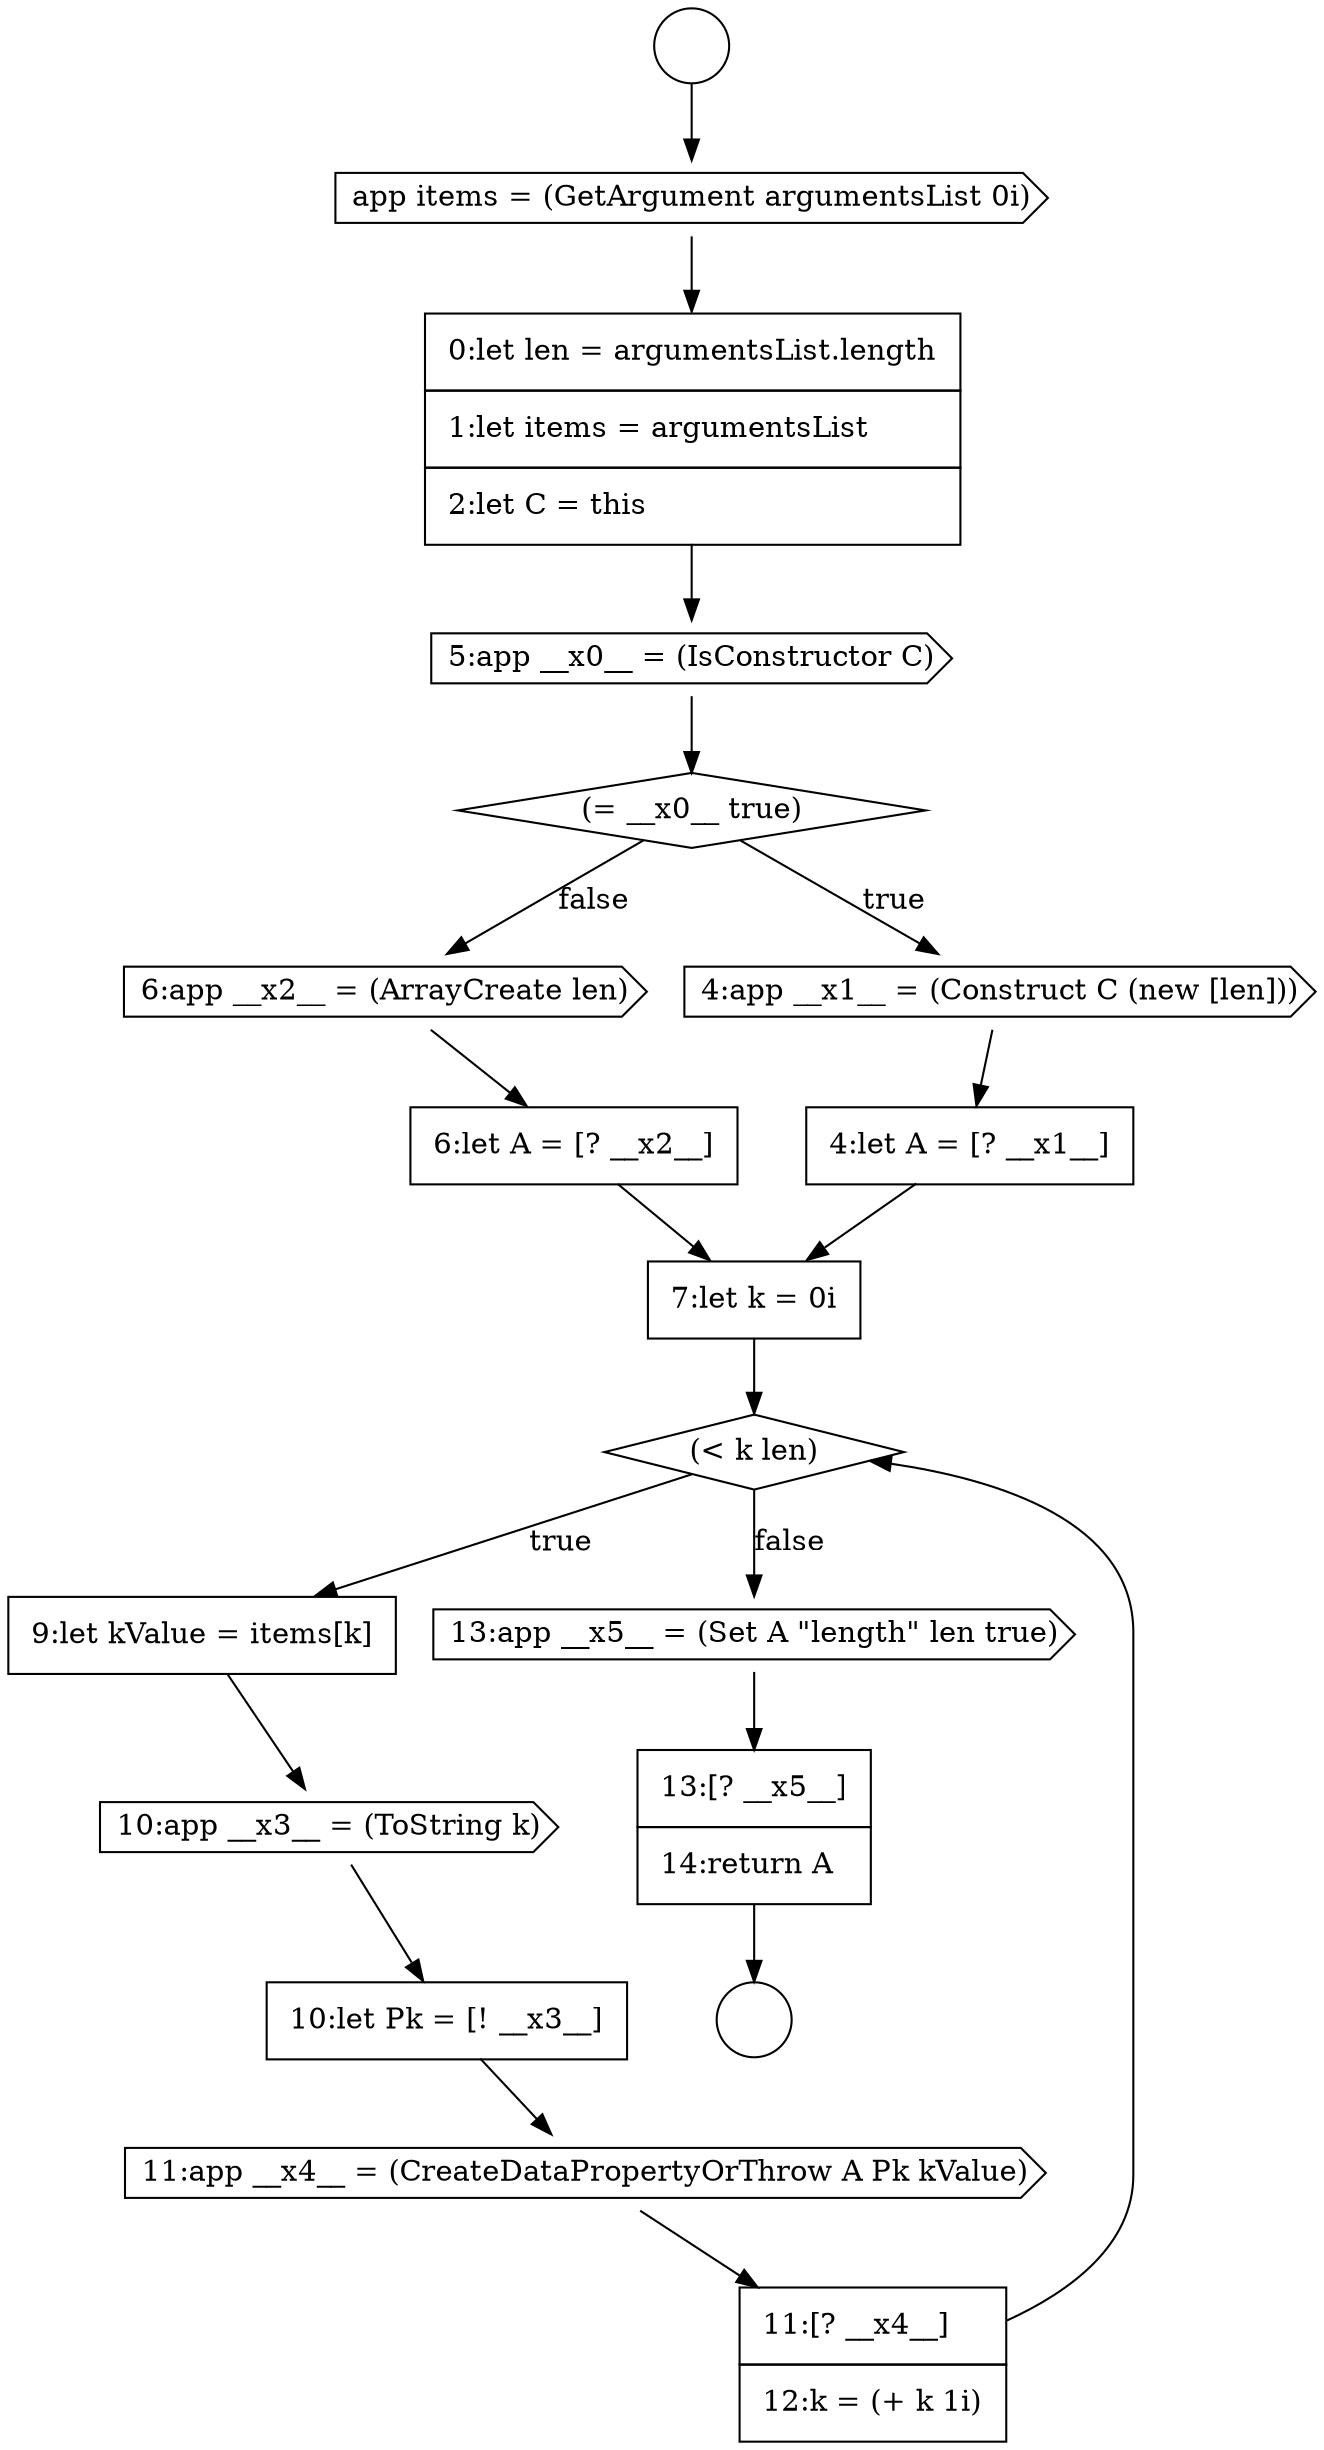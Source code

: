 digraph {
  node13241 [shape=cds, label=<<font color="black">5:app __x0__ = (IsConstructor C)</font>> color="black" fillcolor="white" style=filled]
  node13248 [shape=diamond, label=<<font color="black">(&lt; k len)</font>> color="black" fillcolor="white" style=filled]
  node13250 [shape=cds, label=<<font color="black">10:app __x3__ = (ToString k)</font>> color="black" fillcolor="white" style=filled]
  node13245 [shape=cds, label=<<font color="black">6:app __x2__ = (ArrayCreate len)</font>> color="black" fillcolor="white" style=filled]
  node13249 [shape=none, margin=0, label=<<font color="black">
    <table border="0" cellborder="1" cellspacing="0" cellpadding="10">
      <tr><td align="left">9:let kValue = items[k]</td></tr>
    </table>
  </font>> color="black" fillcolor="white" style=filled]
  node13246 [shape=none, margin=0, label=<<font color="black">
    <table border="0" cellborder="1" cellspacing="0" cellpadding="10">
      <tr><td align="left">6:let A = [? __x2__]</td></tr>
    </table>
  </font>> color="black" fillcolor="white" style=filled]
  node13243 [shape=cds, label=<<font color="black">4:app __x1__ = (Construct C (new [len]))</font>> color="black" fillcolor="white" style=filled]
  node13252 [shape=cds, label=<<font color="black">11:app __x4__ = (CreateDataPropertyOrThrow A Pk kValue)</font>> color="black" fillcolor="white" style=filled]
  node13239 [shape=cds, label=<<font color="black">app items = (GetArgument argumentsList 0i)</font>> color="black" fillcolor="white" style=filled]
  node13242 [shape=diamond, label=<<font color="black">(= __x0__ true)</font>> color="black" fillcolor="white" style=filled]
  node13247 [shape=none, margin=0, label=<<font color="black">
    <table border="0" cellborder="1" cellspacing="0" cellpadding="10">
      <tr><td align="left">7:let k = 0i</td></tr>
    </table>
  </font>> color="black" fillcolor="white" style=filled]
  node13244 [shape=none, margin=0, label=<<font color="black">
    <table border="0" cellborder="1" cellspacing="0" cellpadding="10">
      <tr><td align="left">4:let A = [? __x1__]</td></tr>
    </table>
  </font>> color="black" fillcolor="white" style=filled]
  node13255 [shape=none, margin=0, label=<<font color="black">
    <table border="0" cellborder="1" cellspacing="0" cellpadding="10">
      <tr><td align="left">13:[? __x5__]</td></tr>
      <tr><td align="left">14:return A</td></tr>
    </table>
  </font>> color="black" fillcolor="white" style=filled]
  node13238 [shape=circle label=" " color="black" fillcolor="white" style=filled]
  node13251 [shape=none, margin=0, label=<<font color="black">
    <table border="0" cellborder="1" cellspacing="0" cellpadding="10">
      <tr><td align="left">10:let Pk = [! __x3__]</td></tr>
    </table>
  </font>> color="black" fillcolor="white" style=filled]
  node13254 [shape=cds, label=<<font color="black">13:app __x5__ = (Set A &quot;length&quot; len true)</font>> color="black" fillcolor="white" style=filled]
  node13237 [shape=circle label=" " color="black" fillcolor="white" style=filled]
  node13240 [shape=none, margin=0, label=<<font color="black">
    <table border="0" cellborder="1" cellspacing="0" cellpadding="10">
      <tr><td align="left">0:let len = argumentsList.length</td></tr>
      <tr><td align="left">1:let items = argumentsList</td></tr>
      <tr><td align="left">2:let C = this</td></tr>
    </table>
  </font>> color="black" fillcolor="white" style=filled]
  node13253 [shape=none, margin=0, label=<<font color="black">
    <table border="0" cellborder="1" cellspacing="0" cellpadding="10">
      <tr><td align="left">11:[? __x4__]</td></tr>
      <tr><td align="left">12:k = (+ k 1i)</td></tr>
    </table>
  </font>> color="black" fillcolor="white" style=filled]
  node13248 -> node13249 [label=<<font color="black">true</font>> color="black"]
  node13248 -> node13254 [label=<<font color="black">false</font>> color="black"]
  node13242 -> node13243 [label=<<font color="black">true</font>> color="black"]
  node13242 -> node13245 [label=<<font color="black">false</font>> color="black"]
  node13237 -> node13239 [ color="black"]
  node13246 -> node13247 [ color="black"]
  node13244 -> node13247 [ color="black"]
  node13252 -> node13253 [ color="black"]
  node13250 -> node13251 [ color="black"]
  node13247 -> node13248 [ color="black"]
  node13243 -> node13244 [ color="black"]
  node13241 -> node13242 [ color="black"]
  node13251 -> node13252 [ color="black"]
  node13239 -> node13240 [ color="black"]
  node13255 -> node13238 [ color="black"]
  node13240 -> node13241 [ color="black"]
  node13245 -> node13246 [ color="black"]
  node13253 -> node13248 [ color="black"]
  node13254 -> node13255 [ color="black"]
  node13249 -> node13250 [ color="black"]
}
